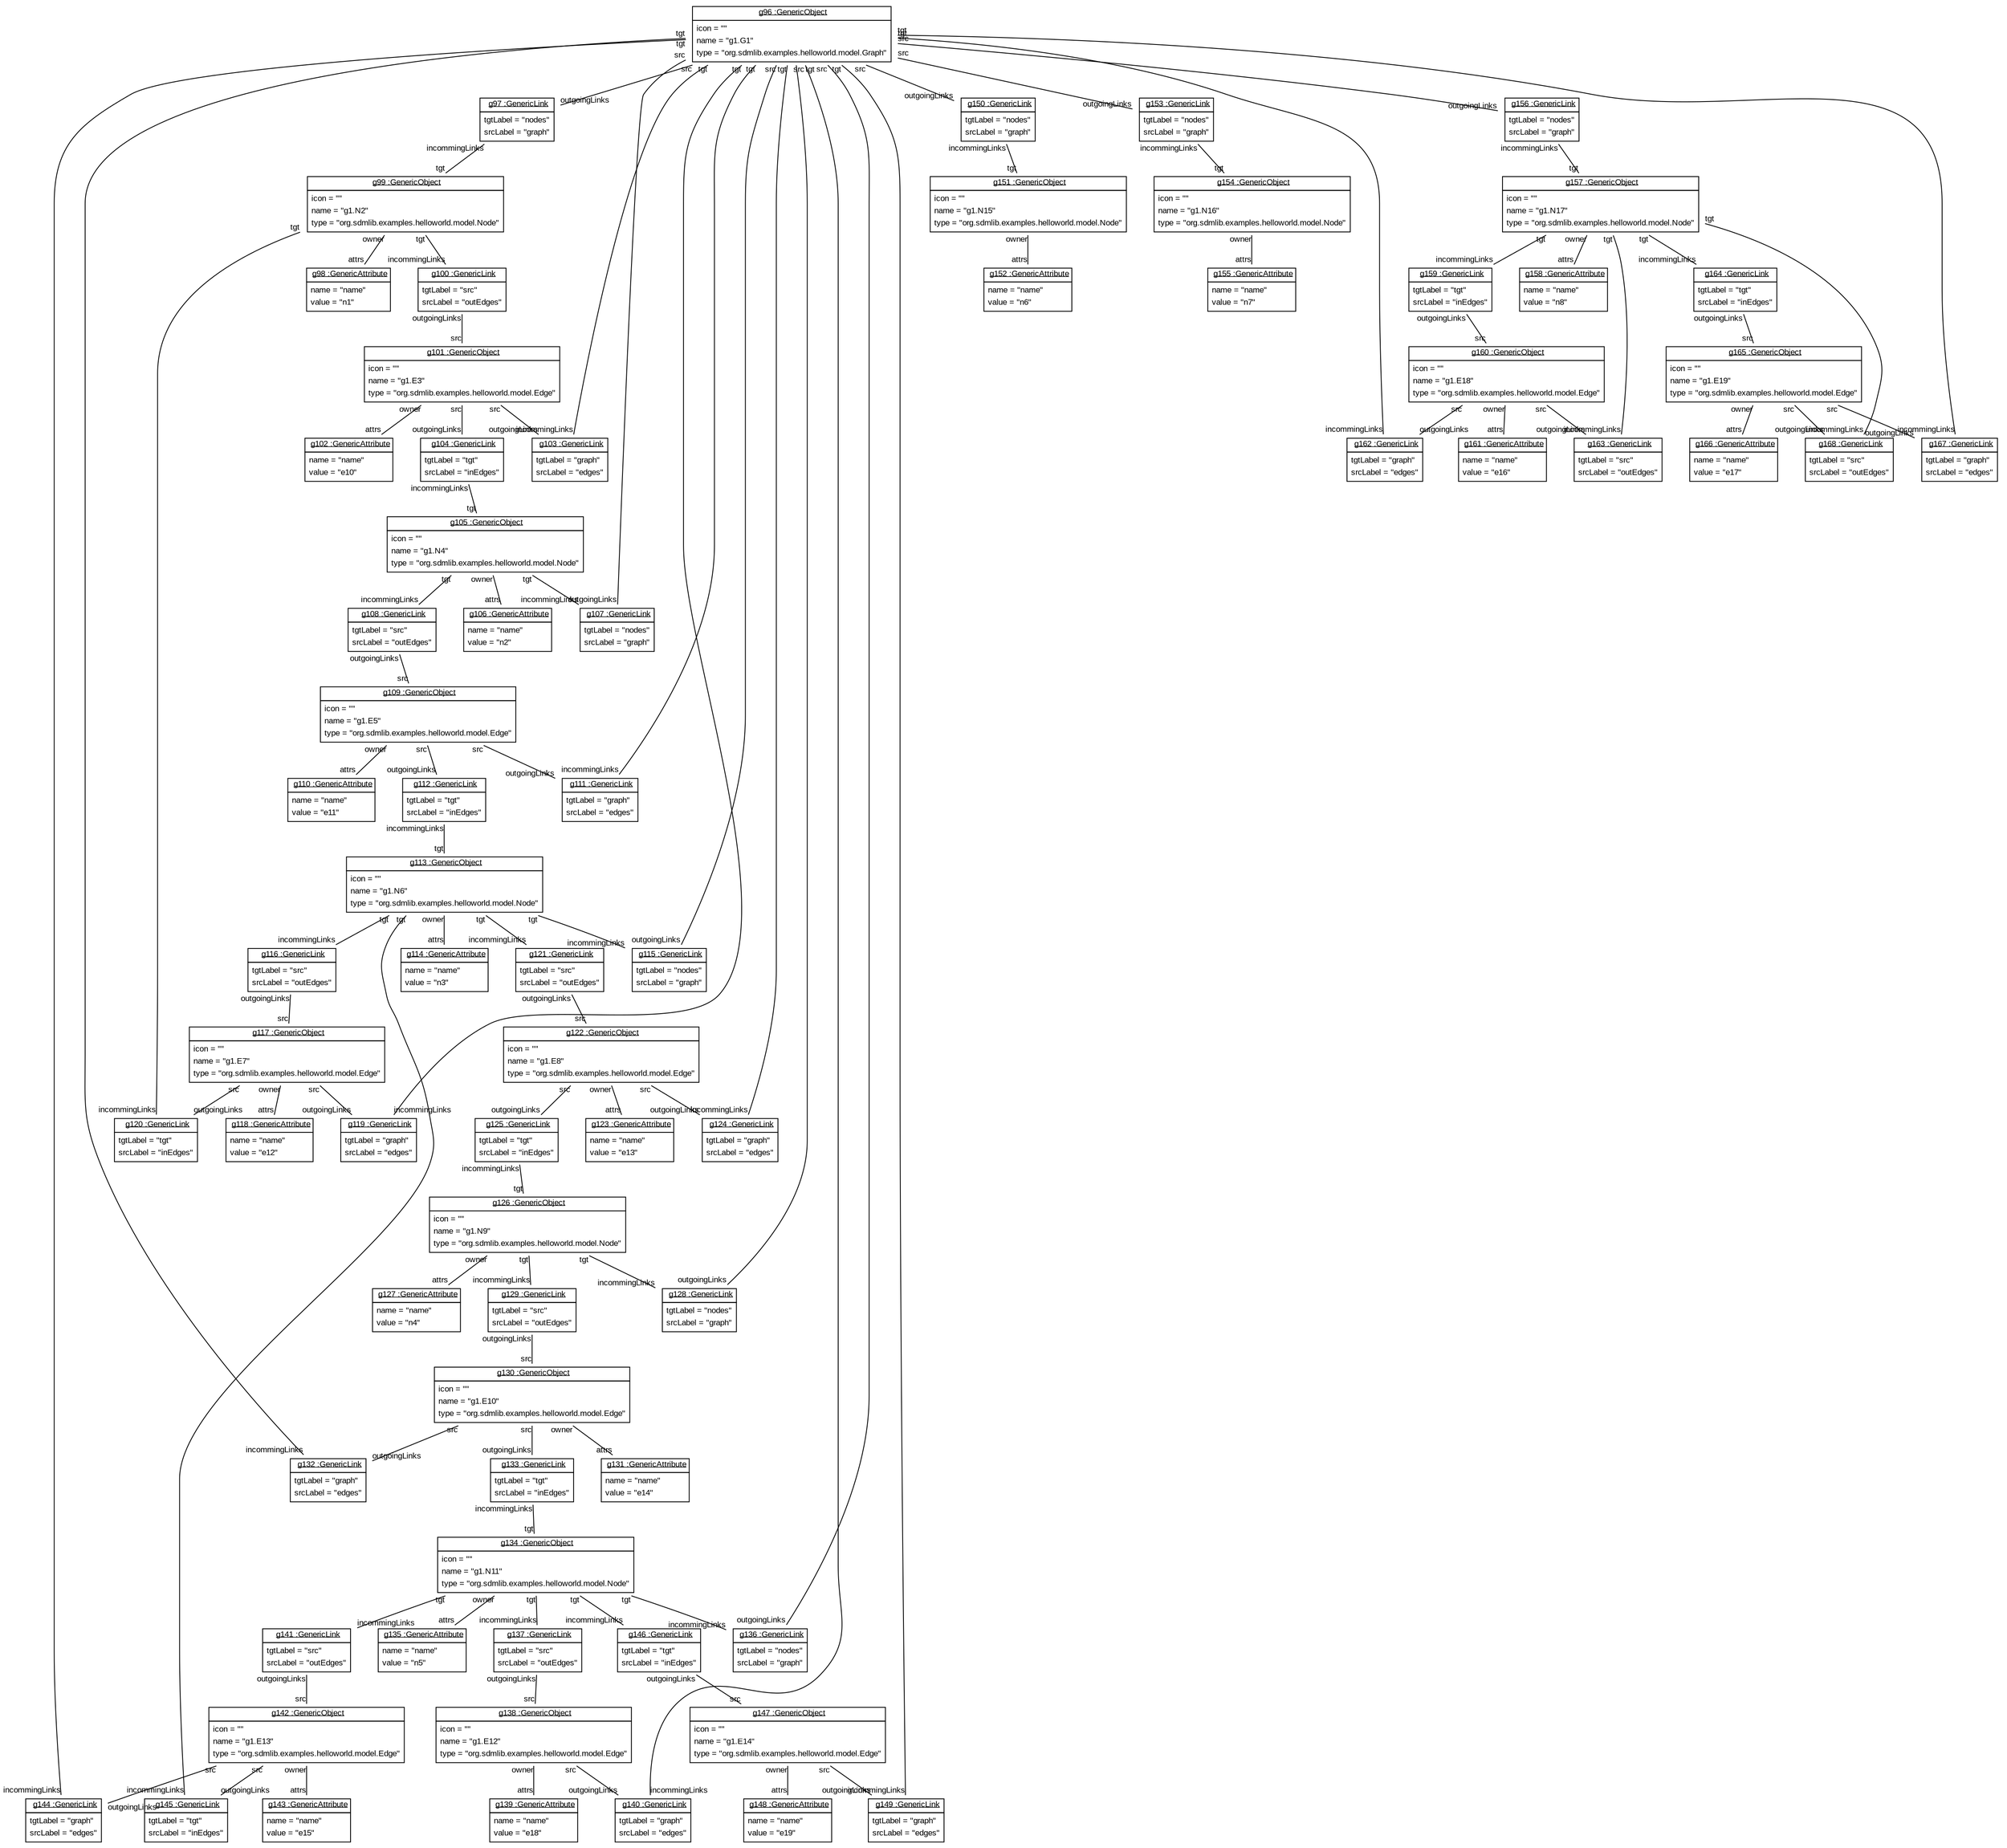 graph ObjectDiagram {
   node [shape = none, fontsize = 10, fontname = "Arial"];
   edge [fontsize = 10, fontname = "Arial"];
   compound=true;

g96 [label=<<table border='0' cellborder='1' cellspacing='0'> <tr> <td href="../../SDMLib/src/org/sdmlib/models/objects/GenericObject.java"> <u>g96 :GenericObject</u></td></tr><tr><td><table border='0' cellborder='0' cellspacing='0'><tr><td align='left'>icon = ""</td></tr><tr><td align='left'>name = "g1.G1"</td></tr><tr><td align='left'>type = "org.sdmlib.examples.helloworld.model.Graph"</td></tr></table></td></tr></table>>];
g97 [label=<<table border='0' cellborder='1' cellspacing='0'> <tr> <td href="../../SDMLib/src/org/sdmlib/models/objects/GenericLink.java"> <u>g97 :GenericLink</u></td></tr><tr><td><table border='0' cellborder='0' cellspacing='0'><tr><td align='left'>tgtLabel = "nodes"</td></tr><tr><td align='left'>srcLabel = "graph"</td></tr></table></td></tr></table>>];
g99 [label=<<table border='0' cellborder='1' cellspacing='0'> <tr> <td href="../../SDMLib/src/org/sdmlib/models/objects/GenericObject.java"> <u>g99 :GenericObject</u></td></tr><tr><td><table border='0' cellborder='0' cellspacing='0'><tr><td align='left'>icon = ""</td></tr><tr><td align='left'>name = "g1.N2"</td></tr><tr><td align='left'>type = "org.sdmlib.examples.helloworld.model.Node"</td></tr></table></td></tr></table>>];
g98 [label=<<table border='0' cellborder='1' cellspacing='0'> <tr> <td href="../../SDMLib/src/org/sdmlib/models/objects/GenericAttribute.java"> <u>g98 :GenericAttribute</u></td></tr><tr><td><table border='0' cellborder='0' cellspacing='0'><tr><td align='left'>name = "name"</td></tr><tr><td align='left'>value = "n1"</td></tr></table></td></tr></table>>];
g100 [label=<<table border='0' cellborder='1' cellspacing='0'> <tr> <td href="../../SDMLib/src/org/sdmlib/models/objects/GenericLink.java"> <u>g100 :GenericLink</u></td></tr><tr><td><table border='0' cellborder='0' cellspacing='0'><tr><td align='left'>tgtLabel = "src"</td></tr><tr><td align='left'>srcLabel = "outEdges"</td></tr></table></td></tr></table>>];
g101 [label=<<table border='0' cellborder='1' cellspacing='0'> <tr> <td href="../../SDMLib/src/org/sdmlib/models/objects/GenericObject.java"> <u>g101 :GenericObject</u></td></tr><tr><td><table border='0' cellborder='0' cellspacing='0'><tr><td align='left'>icon = ""</td></tr><tr><td align='left'>name = "g1.E3"</td></tr><tr><td align='left'>type = "org.sdmlib.examples.helloworld.model.Edge"</td></tr></table></td></tr></table>>];
g102 [label=<<table border='0' cellborder='1' cellspacing='0'> <tr> <td href="../../SDMLib/src/org/sdmlib/models/objects/GenericAttribute.java"> <u>g102 :GenericAttribute</u></td></tr><tr><td><table border='0' cellborder='0' cellspacing='0'><tr><td align='left'>name = "name"</td></tr><tr><td align='left'>value = "e10"</td></tr></table></td></tr></table>>];
g103 [label=<<table border='0' cellborder='1' cellspacing='0'> <tr> <td href="../../SDMLib/src/org/sdmlib/models/objects/GenericLink.java"> <u>g103 :GenericLink</u></td></tr><tr><td><table border='0' cellborder='0' cellspacing='0'><tr><td align='left'>tgtLabel = "graph"</td></tr><tr><td align='left'>srcLabel = "edges"</td></tr></table></td></tr></table>>];
g104 [label=<<table border='0' cellborder='1' cellspacing='0'> <tr> <td href="../../SDMLib/src/org/sdmlib/models/objects/GenericLink.java"> <u>g104 :GenericLink</u></td></tr><tr><td><table border='0' cellborder='0' cellspacing='0'><tr><td align='left'>tgtLabel = "tgt"</td></tr><tr><td align='left'>srcLabel = "inEdges"</td></tr></table></td></tr></table>>];
g105 [label=<<table border='0' cellborder='1' cellspacing='0'> <tr> <td href="../../SDMLib/src/org/sdmlib/models/objects/GenericObject.java"> <u>g105 :GenericObject</u></td></tr><tr><td><table border='0' cellborder='0' cellspacing='0'><tr><td align='left'>icon = ""</td></tr><tr><td align='left'>name = "g1.N4"</td></tr><tr><td align='left'>type = "org.sdmlib.examples.helloworld.model.Node"</td></tr></table></td></tr></table>>];
g106 [label=<<table border='0' cellborder='1' cellspacing='0'> <tr> <td href="../../SDMLib/src/org/sdmlib/models/objects/GenericAttribute.java"> <u>g106 :GenericAttribute</u></td></tr><tr><td><table border='0' cellborder='0' cellspacing='0'><tr><td align='left'>name = "name"</td></tr><tr><td align='left'>value = "n2"</td></tr></table></td></tr></table>>];
g107 [label=<<table border='0' cellborder='1' cellspacing='0'> <tr> <td href="../../SDMLib/src/org/sdmlib/models/objects/GenericLink.java"> <u>g107 :GenericLink</u></td></tr><tr><td><table border='0' cellborder='0' cellspacing='0'><tr><td align='left'>tgtLabel = "nodes"</td></tr><tr><td align='left'>srcLabel = "graph"</td></tr></table></td></tr></table>>];
g108 [label=<<table border='0' cellborder='1' cellspacing='0'> <tr> <td href="../../SDMLib/src/org/sdmlib/models/objects/GenericLink.java"> <u>g108 :GenericLink</u></td></tr><tr><td><table border='0' cellborder='0' cellspacing='0'><tr><td align='left'>tgtLabel = "src"</td></tr><tr><td align='left'>srcLabel = "outEdges"</td></tr></table></td></tr></table>>];
g109 [label=<<table border='0' cellborder='1' cellspacing='0'> <tr> <td href="../../SDMLib/src/org/sdmlib/models/objects/GenericObject.java"> <u>g109 :GenericObject</u></td></tr><tr><td><table border='0' cellborder='0' cellspacing='0'><tr><td align='left'>icon = ""</td></tr><tr><td align='left'>name = "g1.E5"</td></tr><tr><td align='left'>type = "org.sdmlib.examples.helloworld.model.Edge"</td></tr></table></td></tr></table>>];
g110 [label=<<table border='0' cellborder='1' cellspacing='0'> <tr> <td href="../../SDMLib/src/org/sdmlib/models/objects/GenericAttribute.java"> <u>g110 :GenericAttribute</u></td></tr><tr><td><table border='0' cellborder='0' cellspacing='0'><tr><td align='left'>name = "name"</td></tr><tr><td align='left'>value = "e11"</td></tr></table></td></tr></table>>];
g111 [label=<<table border='0' cellborder='1' cellspacing='0'> <tr> <td href="../../SDMLib/src/org/sdmlib/models/objects/GenericLink.java"> <u>g111 :GenericLink</u></td></tr><tr><td><table border='0' cellborder='0' cellspacing='0'><tr><td align='left'>tgtLabel = "graph"</td></tr><tr><td align='left'>srcLabel = "edges"</td></tr></table></td></tr></table>>];
g112 [label=<<table border='0' cellborder='1' cellspacing='0'> <tr> <td href="../../SDMLib/src/org/sdmlib/models/objects/GenericLink.java"> <u>g112 :GenericLink</u></td></tr><tr><td><table border='0' cellborder='0' cellspacing='0'><tr><td align='left'>tgtLabel = "tgt"</td></tr><tr><td align='left'>srcLabel = "inEdges"</td></tr></table></td></tr></table>>];
g113 [label=<<table border='0' cellborder='1' cellspacing='0'> <tr> <td href="../../SDMLib/src/org/sdmlib/models/objects/GenericObject.java"> <u>g113 :GenericObject</u></td></tr><tr><td><table border='0' cellborder='0' cellspacing='0'><tr><td align='left'>icon = ""</td></tr><tr><td align='left'>name = "g1.N6"</td></tr><tr><td align='left'>type = "org.sdmlib.examples.helloworld.model.Node"</td></tr></table></td></tr></table>>];
g114 [label=<<table border='0' cellborder='1' cellspacing='0'> <tr> <td href="../../SDMLib/src/org/sdmlib/models/objects/GenericAttribute.java"> <u>g114 :GenericAttribute</u></td></tr><tr><td><table border='0' cellborder='0' cellspacing='0'><tr><td align='left'>name = "name"</td></tr><tr><td align='left'>value = "n3"</td></tr></table></td></tr></table>>];
g115 [label=<<table border='0' cellborder='1' cellspacing='0'> <tr> <td href="../../SDMLib/src/org/sdmlib/models/objects/GenericLink.java"> <u>g115 :GenericLink</u></td></tr><tr><td><table border='0' cellborder='0' cellspacing='0'><tr><td align='left'>tgtLabel = "nodes"</td></tr><tr><td align='left'>srcLabel = "graph"</td></tr></table></td></tr></table>>];
g116 [label=<<table border='0' cellborder='1' cellspacing='0'> <tr> <td href="../../SDMLib/src/org/sdmlib/models/objects/GenericLink.java"> <u>g116 :GenericLink</u></td></tr><tr><td><table border='0' cellborder='0' cellspacing='0'><tr><td align='left'>tgtLabel = "src"</td></tr><tr><td align='left'>srcLabel = "outEdges"</td></tr></table></td></tr></table>>];
g117 [label=<<table border='0' cellborder='1' cellspacing='0'> <tr> <td href="../../SDMLib/src/org/sdmlib/models/objects/GenericObject.java"> <u>g117 :GenericObject</u></td></tr><tr><td><table border='0' cellborder='0' cellspacing='0'><tr><td align='left'>icon = ""</td></tr><tr><td align='left'>name = "g1.E7"</td></tr><tr><td align='left'>type = "org.sdmlib.examples.helloworld.model.Edge"</td></tr></table></td></tr></table>>];
g118 [label=<<table border='0' cellborder='1' cellspacing='0'> <tr> <td href="../../SDMLib/src/org/sdmlib/models/objects/GenericAttribute.java"> <u>g118 :GenericAttribute</u></td></tr><tr><td><table border='0' cellborder='0' cellspacing='0'><tr><td align='left'>name = "name"</td></tr><tr><td align='left'>value = "e12"</td></tr></table></td></tr></table>>];
g119 [label=<<table border='0' cellborder='1' cellspacing='0'> <tr> <td href="../../SDMLib/src/org/sdmlib/models/objects/GenericLink.java"> <u>g119 :GenericLink</u></td></tr><tr><td><table border='0' cellborder='0' cellspacing='0'><tr><td align='left'>tgtLabel = "graph"</td></tr><tr><td align='left'>srcLabel = "edges"</td></tr></table></td></tr></table>>];
g120 [label=<<table border='0' cellborder='1' cellspacing='0'> <tr> <td href="../../SDMLib/src/org/sdmlib/models/objects/GenericLink.java"> <u>g120 :GenericLink</u></td></tr><tr><td><table border='0' cellborder='0' cellspacing='0'><tr><td align='left'>tgtLabel = "tgt"</td></tr><tr><td align='left'>srcLabel = "inEdges"</td></tr></table></td></tr></table>>];
g121 [label=<<table border='0' cellborder='1' cellspacing='0'> <tr> <td href="../../SDMLib/src/org/sdmlib/models/objects/GenericLink.java"> <u>g121 :GenericLink</u></td></tr><tr><td><table border='0' cellborder='0' cellspacing='0'><tr><td align='left'>tgtLabel = "src"</td></tr><tr><td align='left'>srcLabel = "outEdges"</td></tr></table></td></tr></table>>];
g122 [label=<<table border='0' cellborder='1' cellspacing='0'> <tr> <td href="../../SDMLib/src/org/sdmlib/models/objects/GenericObject.java"> <u>g122 :GenericObject</u></td></tr><tr><td><table border='0' cellborder='0' cellspacing='0'><tr><td align='left'>icon = ""</td></tr><tr><td align='left'>name = "g1.E8"</td></tr><tr><td align='left'>type = "org.sdmlib.examples.helloworld.model.Edge"</td></tr></table></td></tr></table>>];
g123 [label=<<table border='0' cellborder='1' cellspacing='0'> <tr> <td href="../../SDMLib/src/org/sdmlib/models/objects/GenericAttribute.java"> <u>g123 :GenericAttribute</u></td></tr><tr><td><table border='0' cellborder='0' cellspacing='0'><tr><td align='left'>name = "name"</td></tr><tr><td align='left'>value = "e13"</td></tr></table></td></tr></table>>];
g124 [label=<<table border='0' cellborder='1' cellspacing='0'> <tr> <td href="../../SDMLib/src/org/sdmlib/models/objects/GenericLink.java"> <u>g124 :GenericLink</u></td></tr><tr><td><table border='0' cellborder='0' cellspacing='0'><tr><td align='left'>tgtLabel = "graph"</td></tr><tr><td align='left'>srcLabel = "edges"</td></tr></table></td></tr></table>>];
g125 [label=<<table border='0' cellborder='1' cellspacing='0'> <tr> <td href="../../SDMLib/src/org/sdmlib/models/objects/GenericLink.java"> <u>g125 :GenericLink</u></td></tr><tr><td><table border='0' cellborder='0' cellspacing='0'><tr><td align='left'>tgtLabel = "tgt"</td></tr><tr><td align='left'>srcLabel = "inEdges"</td></tr></table></td></tr></table>>];
g126 [label=<<table border='0' cellborder='1' cellspacing='0'> <tr> <td href="../../SDMLib/src/org/sdmlib/models/objects/GenericObject.java"> <u>g126 :GenericObject</u></td></tr><tr><td><table border='0' cellborder='0' cellspacing='0'><tr><td align='left'>icon = ""</td></tr><tr><td align='left'>name = "g1.N9"</td></tr><tr><td align='left'>type = "org.sdmlib.examples.helloworld.model.Node"</td></tr></table></td></tr></table>>];
g127 [label=<<table border='0' cellborder='1' cellspacing='0'> <tr> <td href="../../SDMLib/src/org/sdmlib/models/objects/GenericAttribute.java"> <u>g127 :GenericAttribute</u></td></tr><tr><td><table border='0' cellborder='0' cellspacing='0'><tr><td align='left'>name = "name"</td></tr><tr><td align='left'>value = "n4"</td></tr></table></td></tr></table>>];
g128 [label=<<table border='0' cellborder='1' cellspacing='0'> <tr> <td href="../../SDMLib/src/org/sdmlib/models/objects/GenericLink.java"> <u>g128 :GenericLink</u></td></tr><tr><td><table border='0' cellborder='0' cellspacing='0'><tr><td align='left'>tgtLabel = "nodes"</td></tr><tr><td align='left'>srcLabel = "graph"</td></tr></table></td></tr></table>>];
g129 [label=<<table border='0' cellborder='1' cellspacing='0'> <tr> <td href="../../SDMLib/src/org/sdmlib/models/objects/GenericLink.java"> <u>g129 :GenericLink</u></td></tr><tr><td><table border='0' cellborder='0' cellspacing='0'><tr><td align='left'>tgtLabel = "src"</td></tr><tr><td align='left'>srcLabel = "outEdges"</td></tr></table></td></tr></table>>];
g130 [label=<<table border='0' cellborder='1' cellspacing='0'> <tr> <td href="../../SDMLib/src/org/sdmlib/models/objects/GenericObject.java"> <u>g130 :GenericObject</u></td></tr><tr><td><table border='0' cellborder='0' cellspacing='0'><tr><td align='left'>icon = ""</td></tr><tr><td align='left'>name = "g1.E10"</td></tr><tr><td align='left'>type = "org.sdmlib.examples.helloworld.model.Edge"</td></tr></table></td></tr></table>>];
g131 [label=<<table border='0' cellborder='1' cellspacing='0'> <tr> <td href="../../SDMLib/src/org/sdmlib/models/objects/GenericAttribute.java"> <u>g131 :GenericAttribute</u></td></tr><tr><td><table border='0' cellborder='0' cellspacing='0'><tr><td align='left'>name = "name"</td></tr><tr><td align='left'>value = "e14"</td></tr></table></td></tr></table>>];
g132 [label=<<table border='0' cellborder='1' cellspacing='0'> <tr> <td href="../../SDMLib/src/org/sdmlib/models/objects/GenericLink.java"> <u>g132 :GenericLink</u></td></tr><tr><td><table border='0' cellborder='0' cellspacing='0'><tr><td align='left'>tgtLabel = "graph"</td></tr><tr><td align='left'>srcLabel = "edges"</td></tr></table></td></tr></table>>];
g133 [label=<<table border='0' cellborder='1' cellspacing='0'> <tr> <td href="../../SDMLib/src/org/sdmlib/models/objects/GenericLink.java"> <u>g133 :GenericLink</u></td></tr><tr><td><table border='0' cellborder='0' cellspacing='0'><tr><td align='left'>tgtLabel = "tgt"</td></tr><tr><td align='left'>srcLabel = "inEdges"</td></tr></table></td></tr></table>>];
g134 [label=<<table border='0' cellborder='1' cellspacing='0'> <tr> <td href="../../SDMLib/src/org/sdmlib/models/objects/GenericObject.java"> <u>g134 :GenericObject</u></td></tr><tr><td><table border='0' cellborder='0' cellspacing='0'><tr><td align='left'>icon = ""</td></tr><tr><td align='left'>name = "g1.N11"</td></tr><tr><td align='left'>type = "org.sdmlib.examples.helloworld.model.Node"</td></tr></table></td></tr></table>>];
g135 [label=<<table border='0' cellborder='1' cellspacing='0'> <tr> <td href="../../SDMLib/src/org/sdmlib/models/objects/GenericAttribute.java"> <u>g135 :GenericAttribute</u></td></tr><tr><td><table border='0' cellborder='0' cellspacing='0'><tr><td align='left'>name = "name"</td></tr><tr><td align='left'>value = "n5"</td></tr></table></td></tr></table>>];
g136 [label=<<table border='0' cellborder='1' cellspacing='0'> <tr> <td href="../../SDMLib/src/org/sdmlib/models/objects/GenericLink.java"> <u>g136 :GenericLink</u></td></tr><tr><td><table border='0' cellborder='0' cellspacing='0'><tr><td align='left'>tgtLabel = "nodes"</td></tr><tr><td align='left'>srcLabel = "graph"</td></tr></table></td></tr></table>>];
g137 [label=<<table border='0' cellborder='1' cellspacing='0'> <tr> <td href="../../SDMLib/src/org/sdmlib/models/objects/GenericLink.java"> <u>g137 :GenericLink</u></td></tr><tr><td><table border='0' cellborder='0' cellspacing='0'><tr><td align='left'>tgtLabel = "src"</td></tr><tr><td align='left'>srcLabel = "outEdges"</td></tr></table></td></tr></table>>];
g138 [label=<<table border='0' cellborder='1' cellspacing='0'> <tr> <td href="../../SDMLib/src/org/sdmlib/models/objects/GenericObject.java"> <u>g138 :GenericObject</u></td></tr><tr><td><table border='0' cellborder='0' cellspacing='0'><tr><td align='left'>icon = ""</td></tr><tr><td align='left'>name = "g1.E12"</td></tr><tr><td align='left'>type = "org.sdmlib.examples.helloworld.model.Edge"</td></tr></table></td></tr></table>>];
g139 [label=<<table border='0' cellborder='1' cellspacing='0'> <tr> <td href="../../SDMLib/src/org/sdmlib/models/objects/GenericAttribute.java"> <u>g139 :GenericAttribute</u></td></tr><tr><td><table border='0' cellborder='0' cellspacing='0'><tr><td align='left'>name = "name"</td></tr><tr><td align='left'>value = "e18"</td></tr></table></td></tr></table>>];
g140 [label=<<table border='0' cellborder='1' cellspacing='0'> <tr> <td href="../../SDMLib/src/org/sdmlib/models/objects/GenericLink.java"> <u>g140 :GenericLink</u></td></tr><tr><td><table border='0' cellborder='0' cellspacing='0'><tr><td align='left'>tgtLabel = "graph"</td></tr><tr><td align='left'>srcLabel = "edges"</td></tr></table></td></tr></table>>];
g141 [label=<<table border='0' cellborder='1' cellspacing='0'> <tr> <td href="../../SDMLib/src/org/sdmlib/models/objects/GenericLink.java"> <u>g141 :GenericLink</u></td></tr><tr><td><table border='0' cellborder='0' cellspacing='0'><tr><td align='left'>tgtLabel = "src"</td></tr><tr><td align='left'>srcLabel = "outEdges"</td></tr></table></td></tr></table>>];
g142 [label=<<table border='0' cellborder='1' cellspacing='0'> <tr> <td href="../../SDMLib/src/org/sdmlib/models/objects/GenericObject.java"> <u>g142 :GenericObject</u></td></tr><tr><td><table border='0' cellborder='0' cellspacing='0'><tr><td align='left'>icon = ""</td></tr><tr><td align='left'>name = "g1.E13"</td></tr><tr><td align='left'>type = "org.sdmlib.examples.helloworld.model.Edge"</td></tr></table></td></tr></table>>];
g143 [label=<<table border='0' cellborder='1' cellspacing='0'> <tr> <td href="../../SDMLib/src/org/sdmlib/models/objects/GenericAttribute.java"> <u>g143 :GenericAttribute</u></td></tr><tr><td><table border='0' cellborder='0' cellspacing='0'><tr><td align='left'>name = "name"</td></tr><tr><td align='left'>value = "e15"</td></tr></table></td></tr></table>>];
g144 [label=<<table border='0' cellborder='1' cellspacing='0'> <tr> <td href="../../SDMLib/src/org/sdmlib/models/objects/GenericLink.java"> <u>g144 :GenericLink</u></td></tr><tr><td><table border='0' cellborder='0' cellspacing='0'><tr><td align='left'>tgtLabel = "graph"</td></tr><tr><td align='left'>srcLabel = "edges"</td></tr></table></td></tr></table>>];
g145 [label=<<table border='0' cellborder='1' cellspacing='0'> <tr> <td href="../../SDMLib/src/org/sdmlib/models/objects/GenericLink.java"> <u>g145 :GenericLink</u></td></tr><tr><td><table border='0' cellborder='0' cellspacing='0'><tr><td align='left'>tgtLabel = "tgt"</td></tr><tr><td align='left'>srcLabel = "inEdges"</td></tr></table></td></tr></table>>];
g146 [label=<<table border='0' cellborder='1' cellspacing='0'> <tr> <td href="../../SDMLib/src/org/sdmlib/models/objects/GenericLink.java"> <u>g146 :GenericLink</u></td></tr><tr><td><table border='0' cellborder='0' cellspacing='0'><tr><td align='left'>tgtLabel = "tgt"</td></tr><tr><td align='left'>srcLabel = "inEdges"</td></tr></table></td></tr></table>>];
g147 [label=<<table border='0' cellborder='1' cellspacing='0'> <tr> <td href="../../SDMLib/src/org/sdmlib/models/objects/GenericObject.java"> <u>g147 :GenericObject</u></td></tr><tr><td><table border='0' cellborder='0' cellspacing='0'><tr><td align='left'>icon = ""</td></tr><tr><td align='left'>name = "g1.E14"</td></tr><tr><td align='left'>type = "org.sdmlib.examples.helloworld.model.Edge"</td></tr></table></td></tr></table>>];
g148 [label=<<table border='0' cellborder='1' cellspacing='0'> <tr> <td href="../../SDMLib/src/org/sdmlib/models/objects/GenericAttribute.java"> <u>g148 :GenericAttribute</u></td></tr><tr><td><table border='0' cellborder='0' cellspacing='0'><tr><td align='left'>name = "name"</td></tr><tr><td align='left'>value = "e19"</td></tr></table></td></tr></table>>];
g149 [label=<<table border='0' cellborder='1' cellspacing='0'> <tr> <td href="../../SDMLib/src/org/sdmlib/models/objects/GenericLink.java"> <u>g149 :GenericLink</u></td></tr><tr><td><table border='0' cellborder='0' cellspacing='0'><tr><td align='left'>tgtLabel = "graph"</td></tr><tr><td align='left'>srcLabel = "edges"</td></tr></table></td></tr></table>>];
g150 [label=<<table border='0' cellborder='1' cellspacing='0'> <tr> <td href="../../SDMLib/src/org/sdmlib/models/objects/GenericLink.java"> <u>g150 :GenericLink</u></td></tr><tr><td><table border='0' cellborder='0' cellspacing='0'><tr><td align='left'>tgtLabel = "nodes"</td></tr><tr><td align='left'>srcLabel = "graph"</td></tr></table></td></tr></table>>];
g151 [label=<<table border='0' cellborder='1' cellspacing='0'> <tr> <td href="../../SDMLib/src/org/sdmlib/models/objects/GenericObject.java"> <u>g151 :GenericObject</u></td></tr><tr><td><table border='0' cellborder='0' cellspacing='0'><tr><td align='left'>icon = ""</td></tr><tr><td align='left'>name = "g1.N15"</td></tr><tr><td align='left'>type = "org.sdmlib.examples.helloworld.model.Node"</td></tr></table></td></tr></table>>];
g152 [label=<<table border='0' cellborder='1' cellspacing='0'> <tr> <td href="../../SDMLib/src/org/sdmlib/models/objects/GenericAttribute.java"> <u>g152 :GenericAttribute</u></td></tr><tr><td><table border='0' cellborder='0' cellspacing='0'><tr><td align='left'>name = "name"</td></tr><tr><td align='left'>value = "n6"</td></tr></table></td></tr></table>>];
g153 [label=<<table border='0' cellborder='1' cellspacing='0'> <tr> <td href="../../SDMLib/src/org/sdmlib/models/objects/GenericLink.java"> <u>g153 :GenericLink</u></td></tr><tr><td><table border='0' cellborder='0' cellspacing='0'><tr><td align='left'>tgtLabel = "nodes"</td></tr><tr><td align='left'>srcLabel = "graph"</td></tr></table></td></tr></table>>];
g154 [label=<<table border='0' cellborder='1' cellspacing='0'> <tr> <td href="../../SDMLib/src/org/sdmlib/models/objects/GenericObject.java"> <u>g154 :GenericObject</u></td></tr><tr><td><table border='0' cellborder='0' cellspacing='0'><tr><td align='left'>icon = ""</td></tr><tr><td align='left'>name = "g1.N16"</td></tr><tr><td align='left'>type = "org.sdmlib.examples.helloworld.model.Node"</td></tr></table></td></tr></table>>];
g155 [label=<<table border='0' cellborder='1' cellspacing='0'> <tr> <td href="../../SDMLib/src/org/sdmlib/models/objects/GenericAttribute.java"> <u>g155 :GenericAttribute</u></td></tr><tr><td><table border='0' cellborder='0' cellspacing='0'><tr><td align='left'>name = "name"</td></tr><tr><td align='left'>value = "n7"</td></tr></table></td></tr></table>>];
g156 [label=<<table border='0' cellborder='1' cellspacing='0'> <tr> <td href="../../SDMLib/src/org/sdmlib/models/objects/GenericLink.java"> <u>g156 :GenericLink</u></td></tr><tr><td><table border='0' cellborder='0' cellspacing='0'><tr><td align='left'>tgtLabel = "nodes"</td></tr><tr><td align='left'>srcLabel = "graph"</td></tr></table></td></tr></table>>];
g157 [label=<<table border='0' cellborder='1' cellspacing='0'> <tr> <td href="../../SDMLib/src/org/sdmlib/models/objects/GenericObject.java"> <u>g157 :GenericObject</u></td></tr><tr><td><table border='0' cellborder='0' cellspacing='0'><tr><td align='left'>icon = ""</td></tr><tr><td align='left'>name = "g1.N17"</td></tr><tr><td align='left'>type = "org.sdmlib.examples.helloworld.model.Node"</td></tr></table></td></tr></table>>];
g158 [label=<<table border='0' cellborder='1' cellspacing='0'> <tr> <td href="../../SDMLib/src/org/sdmlib/models/objects/GenericAttribute.java"> <u>g158 :GenericAttribute</u></td></tr><tr><td><table border='0' cellborder='0' cellspacing='0'><tr><td align='left'>name = "name"</td></tr><tr><td align='left'>value = "n8"</td></tr></table></td></tr></table>>];
g159 [label=<<table border='0' cellborder='1' cellspacing='0'> <tr> <td href="../../SDMLib/src/org/sdmlib/models/objects/GenericLink.java"> <u>g159 :GenericLink</u></td></tr><tr><td><table border='0' cellborder='0' cellspacing='0'><tr><td align='left'>tgtLabel = "tgt"</td></tr><tr><td align='left'>srcLabel = "inEdges"</td></tr></table></td></tr></table>>];
g160 [label=<<table border='0' cellborder='1' cellspacing='0'> <tr> <td href="../../SDMLib/src/org/sdmlib/models/objects/GenericObject.java"> <u>g160 :GenericObject</u></td></tr><tr><td><table border='0' cellborder='0' cellspacing='0'><tr><td align='left'>icon = ""</td></tr><tr><td align='left'>name = "g1.E18"</td></tr><tr><td align='left'>type = "org.sdmlib.examples.helloworld.model.Edge"</td></tr></table></td></tr></table>>];
g161 [label=<<table border='0' cellborder='1' cellspacing='0'> <tr> <td href="../../SDMLib/src/org/sdmlib/models/objects/GenericAttribute.java"> <u>g161 :GenericAttribute</u></td></tr><tr><td><table border='0' cellborder='0' cellspacing='0'><tr><td align='left'>name = "name"</td></tr><tr><td align='left'>value = "e16"</td></tr></table></td></tr></table>>];
g162 [label=<<table border='0' cellborder='1' cellspacing='0'> <tr> <td href="../../SDMLib/src/org/sdmlib/models/objects/GenericLink.java"> <u>g162 :GenericLink</u></td></tr><tr><td><table border='0' cellborder='0' cellspacing='0'><tr><td align='left'>tgtLabel = "graph"</td></tr><tr><td align='left'>srcLabel = "edges"</td></tr></table></td></tr></table>>];
g163 [label=<<table border='0' cellborder='1' cellspacing='0'> <tr> <td href="../../SDMLib/src/org/sdmlib/models/objects/GenericLink.java"> <u>g163 :GenericLink</u></td></tr><tr><td><table border='0' cellborder='0' cellspacing='0'><tr><td align='left'>tgtLabel = "src"</td></tr><tr><td align='left'>srcLabel = "outEdges"</td></tr></table></td></tr></table>>];
g164 [label=<<table border='0' cellborder='1' cellspacing='0'> <tr> <td href="../../SDMLib/src/org/sdmlib/models/objects/GenericLink.java"> <u>g164 :GenericLink</u></td></tr><tr><td><table border='0' cellborder='0' cellspacing='0'><tr><td align='left'>tgtLabel = "tgt"</td></tr><tr><td align='left'>srcLabel = "inEdges"</td></tr></table></td></tr></table>>];
g165 [label=<<table border='0' cellborder='1' cellspacing='0'> <tr> <td href="../../SDMLib/src/org/sdmlib/models/objects/GenericObject.java"> <u>g165 :GenericObject</u></td></tr><tr><td><table border='0' cellborder='0' cellspacing='0'><tr><td align='left'>icon = ""</td></tr><tr><td align='left'>name = "g1.E19"</td></tr><tr><td align='left'>type = "org.sdmlib.examples.helloworld.model.Edge"</td></tr></table></td></tr></table>>];
g166 [label=<<table border='0' cellborder='1' cellspacing='0'> <tr> <td href="../../SDMLib/src/org/sdmlib/models/objects/GenericAttribute.java"> <u>g166 :GenericAttribute</u></td></tr><tr><td><table border='0' cellborder='0' cellspacing='0'><tr><td align='left'>name = "name"</td></tr><tr><td align='left'>value = "e17"</td></tr></table></td></tr></table>>];
g167 [label=<<table border='0' cellborder='1' cellspacing='0'> <tr> <td href="../../SDMLib/src/org/sdmlib/models/objects/GenericLink.java"> <u>g167 :GenericLink</u></td></tr><tr><td><table border='0' cellborder='0' cellspacing='0'><tr><td align='left'>tgtLabel = "graph"</td></tr><tr><td align='left'>srcLabel = "edges"</td></tr></table></td></tr></table>>];
g168 [label=<<table border='0' cellborder='1' cellspacing='0'> <tr> <td href="../../SDMLib/src/org/sdmlib/models/objects/GenericLink.java"> <u>g168 :GenericLink</u></td></tr><tr><td><table border='0' cellborder='0' cellspacing='0'><tr><td align='left'>tgtLabel = "src"</td></tr><tr><td align='left'>srcLabel = "outEdges"</td></tr></table></td></tr></table>>];

g96 -- g97 [headlabel = "outgoingLinks" taillabel = "src"];
g96 -- g107 [headlabel = "outgoingLinks" taillabel = "src"];
g96 -- g115 [headlabel = "outgoingLinks" taillabel = "src"];
g96 -- g128 [headlabel = "outgoingLinks" taillabel = "src"];
g96 -- g136 [headlabel = "outgoingLinks" taillabel = "src"];
g96 -- g150 [headlabel = "outgoingLinks" taillabel = "src"];
g96 -- g153 [headlabel = "outgoingLinks" taillabel = "src"];
g96 -- g156 [headlabel = "outgoingLinks" taillabel = "src"];
g96 -- g103 [headlabel = "incommingLinks" taillabel = "tgt"];
g96 -- g111 [headlabel = "incommingLinks" taillabel = "tgt"];
g96 -- g119 [headlabel = "incommingLinks" taillabel = "tgt"];
g96 -- g124 [headlabel = "incommingLinks" taillabel = "tgt"];
g96 -- g132 [headlabel = "incommingLinks" taillabel = "tgt"];
g96 -- g140 [headlabel = "incommingLinks" taillabel = "tgt"];
g96 -- g144 [headlabel = "incommingLinks" taillabel = "tgt"];
g96 -- g149 [headlabel = "incommingLinks" taillabel = "tgt"];
g96 -- g162 [headlabel = "incommingLinks" taillabel = "tgt"];
g96 -- g167 [headlabel = "incommingLinks" taillabel = "tgt"];
g97 -- g99 [headlabel = "tgt" taillabel = "incommingLinks"];
g99 -- g98 [headlabel = "attrs" taillabel = "owner"];
g99 -- g100 [headlabel = "incommingLinks" taillabel = "tgt"];
g99 -- g120 [headlabel = "incommingLinks" taillabel = "tgt"];
g100 -- g101 [headlabel = "src" taillabel = "outgoingLinks"];
g101 -- g103 [headlabel = "outgoingLinks" taillabel = "src"];
g101 -- g104 [headlabel = "outgoingLinks" taillabel = "src"];
g101 -- g102 [headlabel = "attrs" taillabel = "owner"];
g104 -- g105 [headlabel = "tgt" taillabel = "incommingLinks"];
g105 -- g106 [headlabel = "attrs" taillabel = "owner"];
g105 -- g107 [headlabel = "incommingLinks" taillabel = "tgt"];
g105 -- g108 [headlabel = "incommingLinks" taillabel = "tgt"];
g108 -- g109 [headlabel = "src" taillabel = "outgoingLinks"];
g109 -- g111 [headlabel = "outgoingLinks" taillabel = "src"];
g109 -- g112 [headlabel = "outgoingLinks" taillabel = "src"];
g109 -- g110 [headlabel = "attrs" taillabel = "owner"];
g112 -- g113 [headlabel = "tgt" taillabel = "incommingLinks"];
g113 -- g114 [headlabel = "attrs" taillabel = "owner"];
g113 -- g115 [headlabel = "incommingLinks" taillabel = "tgt"];
g113 -- g116 [headlabel = "incommingLinks" taillabel = "tgt"];
g113 -- g121 [headlabel = "incommingLinks" taillabel = "tgt"];
g113 -- g145 [headlabel = "incommingLinks" taillabel = "tgt"];
g116 -- g117 [headlabel = "src" taillabel = "outgoingLinks"];
g117 -- g119 [headlabel = "outgoingLinks" taillabel = "src"];
g117 -- g120 [headlabel = "outgoingLinks" taillabel = "src"];
g117 -- g118 [headlabel = "attrs" taillabel = "owner"];
g121 -- g122 [headlabel = "src" taillabel = "outgoingLinks"];
g122 -- g124 [headlabel = "outgoingLinks" taillabel = "src"];
g122 -- g125 [headlabel = "outgoingLinks" taillabel = "src"];
g122 -- g123 [headlabel = "attrs" taillabel = "owner"];
g125 -- g126 [headlabel = "tgt" taillabel = "incommingLinks"];
g126 -- g127 [headlabel = "attrs" taillabel = "owner"];
g126 -- g128 [headlabel = "incommingLinks" taillabel = "tgt"];
g126 -- g129 [headlabel = "incommingLinks" taillabel = "tgt"];
g129 -- g130 [headlabel = "src" taillabel = "outgoingLinks"];
g130 -- g132 [headlabel = "outgoingLinks" taillabel = "src"];
g130 -- g133 [headlabel = "outgoingLinks" taillabel = "src"];
g130 -- g131 [headlabel = "attrs" taillabel = "owner"];
g133 -- g134 [headlabel = "tgt" taillabel = "incommingLinks"];
g134 -- g135 [headlabel = "attrs" taillabel = "owner"];
g134 -- g136 [headlabel = "incommingLinks" taillabel = "tgt"];
g134 -- g137 [headlabel = "incommingLinks" taillabel = "tgt"];
g134 -- g141 [headlabel = "incommingLinks" taillabel = "tgt"];
g134 -- g146 [headlabel = "incommingLinks" taillabel = "tgt"];
g137 -- g138 [headlabel = "src" taillabel = "outgoingLinks"];
g138 -- g140 [headlabel = "outgoingLinks" taillabel = "src"];
g138 -- g139 [headlabel = "attrs" taillabel = "owner"];
g141 -- g142 [headlabel = "src" taillabel = "outgoingLinks"];
g142 -- g144 [headlabel = "outgoingLinks" taillabel = "src"];
g142 -- g145 [headlabel = "outgoingLinks" taillabel = "src"];
g142 -- g143 [headlabel = "attrs" taillabel = "owner"];
g146 -- g147 [headlabel = "src" taillabel = "outgoingLinks"];
g147 -- g149 [headlabel = "outgoingLinks" taillabel = "src"];
g147 -- g148 [headlabel = "attrs" taillabel = "owner"];
g150 -- g151 [headlabel = "tgt" taillabel = "incommingLinks"];
g151 -- g152 [headlabel = "attrs" taillabel = "owner"];
g153 -- g154 [headlabel = "tgt" taillabel = "incommingLinks"];
g154 -- g155 [headlabel = "attrs" taillabel = "owner"];
g156 -- g157 [headlabel = "tgt" taillabel = "incommingLinks"];
g157 -- g158 [headlabel = "attrs" taillabel = "owner"];
g157 -- g159 [headlabel = "incommingLinks" taillabel = "tgt"];
g157 -- g163 [headlabel = "incommingLinks" taillabel = "tgt"];
g157 -- g164 [headlabel = "incommingLinks" taillabel = "tgt"];
g157 -- g168 [headlabel = "incommingLinks" taillabel = "tgt"];
g159 -- g160 [headlabel = "src" taillabel = "outgoingLinks"];
g160 -- g162 [headlabel = "outgoingLinks" taillabel = "src"];
g160 -- g163 [headlabel = "outgoingLinks" taillabel = "src"];
g160 -- g161 [headlabel = "attrs" taillabel = "owner"];
g164 -- g165 [headlabel = "src" taillabel = "outgoingLinks"];
g165 -- g167 [headlabel = "outgoingLinks" taillabel = "src"];
g165 -- g168 [headlabel = "outgoingLinks" taillabel = "src"];
g165 -- g166 [headlabel = "attrs" taillabel = "owner"];
}
